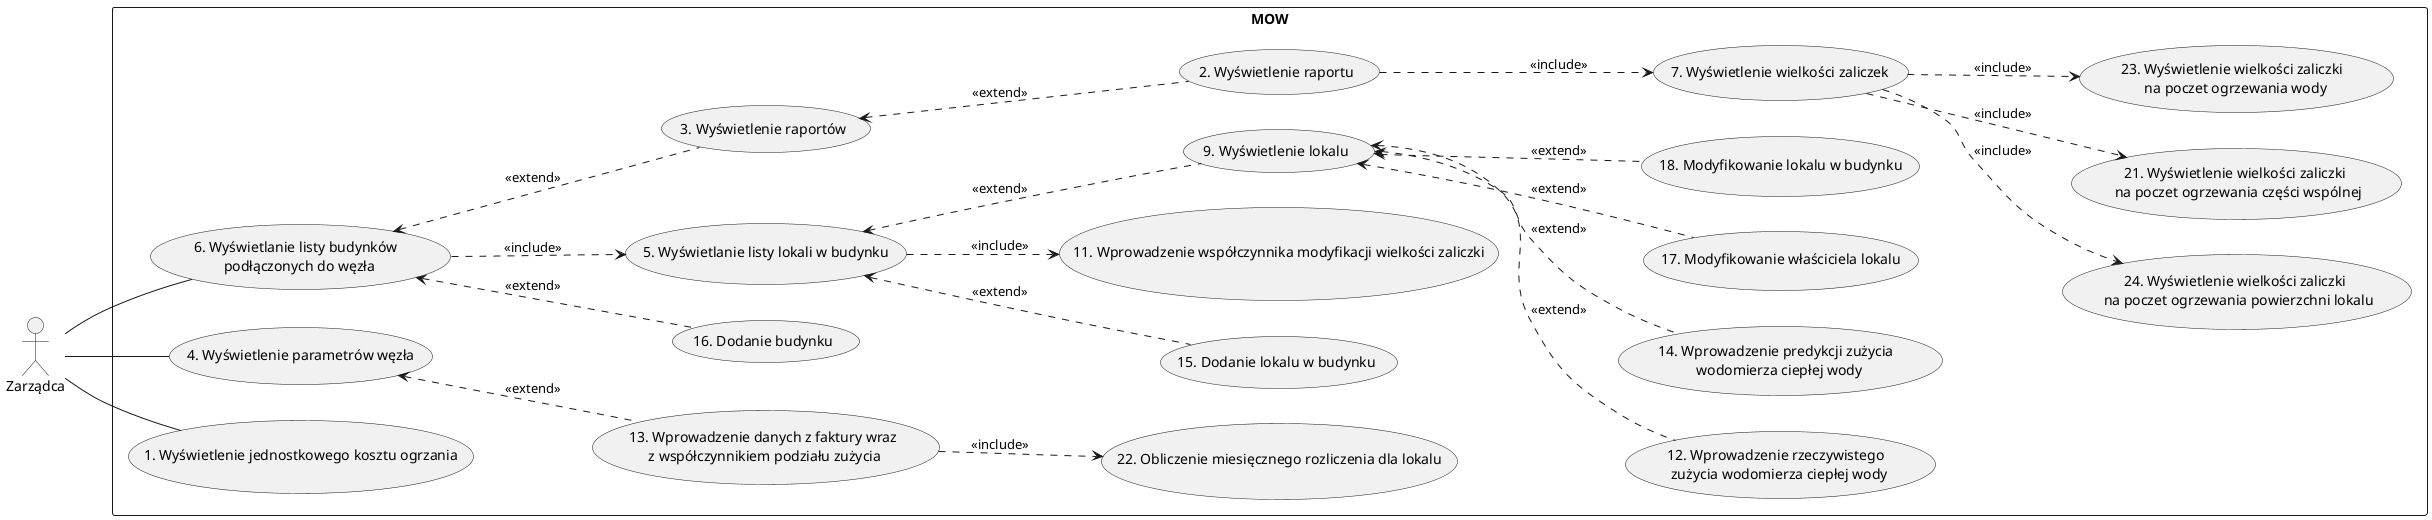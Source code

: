   @startuml
    left to right direction

    actor Zarządca as z

    rectangle MOW {
    usecase "16. Dodanie budynku" as MOW16
    usecase "15. Dodanie lokalu w budynku" as MOW15
    usecase "12. Wprowadzenie rzeczywistego \n zużycia wodomierza ciepłej wody" as MOW12
    usecase "14. Wprowadzenie predykcji zużycia \n wodomierza ciepłej wody" as MOW14
    usecase "13. Wprowadzenie danych z faktury wraz\n z współczynnikiem podziału zużycia" as MOW13
    usecase "17. Modyfikowanie właściciela lokalu" as MOW17
    usecase "18. Modyfikowanie lokalu w budynku" as MOW18
    usecase "5. Modyfikowanie lokalu w budynku" as MOW5
    usecase "24. Wyświetlenie wielkości zaliczki \n na poczet ogrzewania powierzchni lokalu" as MOW24
    usecase "21. Wyświetlenie wielkości zaliczki \n na poczet ogrzewania części wspólnej" as MOW21
    usecase "23. Wyświetlenie wielkości zaliczki \n na poczet ogrzewania wody" as MOW23
    usecase "12. Wprowadzenie rzeczywistego \n zużycia wodomierza ciepłej wody" as MOW12
    usecase "7. Wyświetlenie wielkości zaliczek" as MOW7
    usecase "11. Wprowadzenie współczynnika modyfikacji wielkości zaliczki" as MOW11
    usecase "6. Wyświetlanie listy budynków \n podłączonych do węzła" as MOW6
    usecase "5. Wyświetlanie listy lokali w budynku" as MOW5
    usecase "4. Wyświetlenie parametrów węzła" as MOW4
    usecase "2. Wyświetlenie raportu" as MOW2
    usecase "3. Wyświetlenie raportów" as MOW3
    usecase "1. Wyświetlenie jednostkowego kosztu ogrzania" as MOW1
    usecase "9. Wyświetlenie lokalu" as MOW9
    usecase "22. Obliczenie miesięcznego rozliczenia dla lokalu" as MOW22
    }

  MOW6 <.. MOW16: <<extend>>
  MOW4 <.. MOW13: <<extend>>
  MOW13 ..> MOW22: <<include>>
  MOW5 <.. MOW15: <<extend>>
  MOW9 <.. MOW12: <<extend>>
  MOW9 <.. MOW14: <<extend>>
  MOW9 <.. MOW17: <<extend>>
  MOW9 <.. MOW18: <<extend>>

  MOW2 ..> MOW7: <<include>>
  MOW3 <.. MOW2: <<extend>>

  MOW7 ..> MOW24: <<include>>
  MOW7 ..> MOW21: <<include>>
  MOW7 ..> MOW23: <<include>>

  MOW6 ..> MOW5: <<include>>
  MOW5 <.. MOW9: <<extend>>
  MOW5 ..> MOW11: <<include>>
  MOW6 <.. MOW3: <<extend>>

    z -- MOW4
    z -- MOW6
    z -- MOW1

    @enduml
